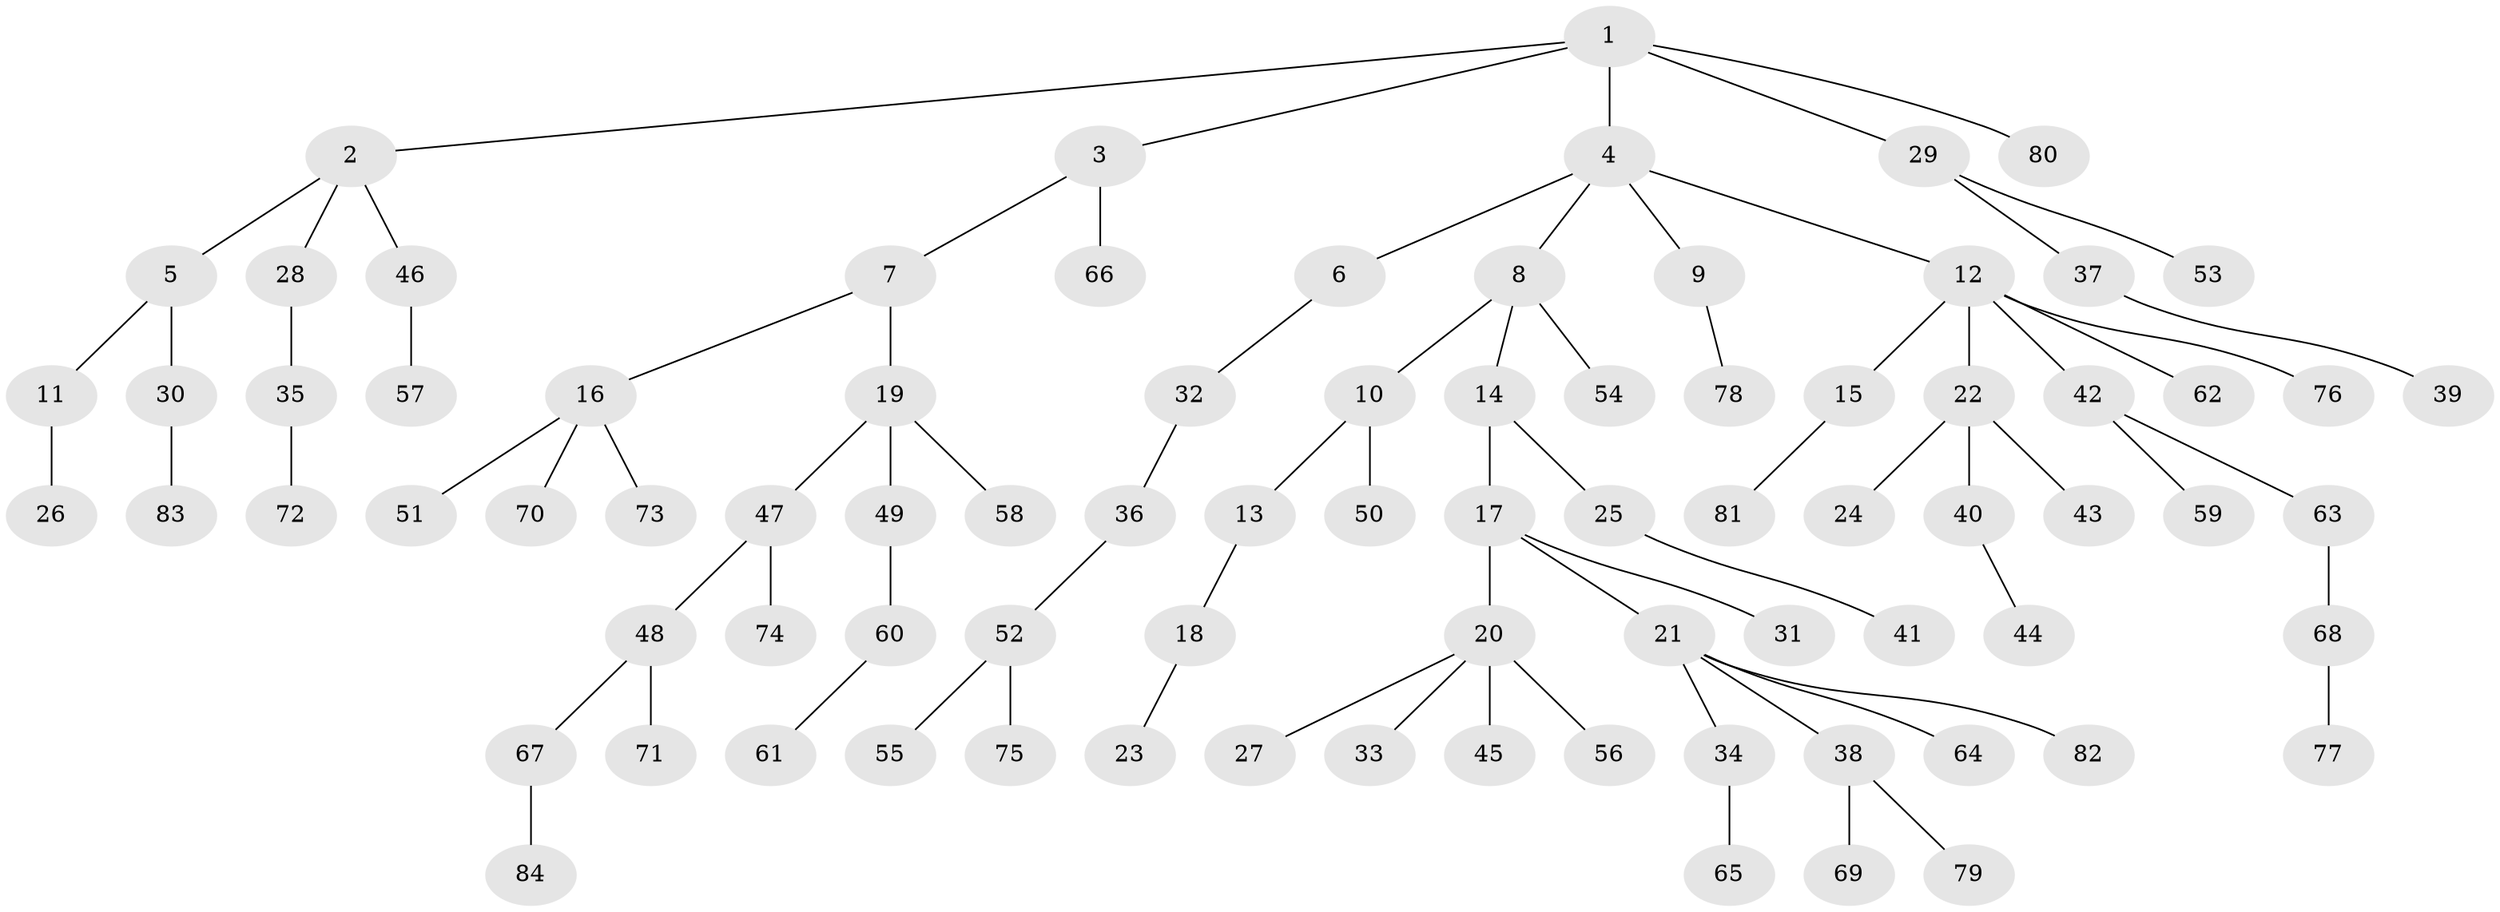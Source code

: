 // coarse degree distribution, {4: 0.07692307692307693, 3: 0.19230769230769232, 2: 0.3076923076923077, 1: 0.4230769230769231}
// Generated by graph-tools (version 1.1) at 2025/51/03/04/25 22:51:38]
// undirected, 84 vertices, 83 edges
graph export_dot {
  node [color=gray90,style=filled];
  1;
  2;
  3;
  4;
  5;
  6;
  7;
  8;
  9;
  10;
  11;
  12;
  13;
  14;
  15;
  16;
  17;
  18;
  19;
  20;
  21;
  22;
  23;
  24;
  25;
  26;
  27;
  28;
  29;
  30;
  31;
  32;
  33;
  34;
  35;
  36;
  37;
  38;
  39;
  40;
  41;
  42;
  43;
  44;
  45;
  46;
  47;
  48;
  49;
  50;
  51;
  52;
  53;
  54;
  55;
  56;
  57;
  58;
  59;
  60;
  61;
  62;
  63;
  64;
  65;
  66;
  67;
  68;
  69;
  70;
  71;
  72;
  73;
  74;
  75;
  76;
  77;
  78;
  79;
  80;
  81;
  82;
  83;
  84;
  1 -- 2;
  1 -- 3;
  1 -- 4;
  1 -- 29;
  1 -- 80;
  2 -- 5;
  2 -- 28;
  2 -- 46;
  3 -- 7;
  3 -- 66;
  4 -- 6;
  4 -- 8;
  4 -- 9;
  4 -- 12;
  5 -- 11;
  5 -- 30;
  6 -- 32;
  7 -- 16;
  7 -- 19;
  8 -- 10;
  8 -- 14;
  8 -- 54;
  9 -- 78;
  10 -- 13;
  10 -- 50;
  11 -- 26;
  12 -- 15;
  12 -- 22;
  12 -- 42;
  12 -- 62;
  12 -- 76;
  13 -- 18;
  14 -- 17;
  14 -- 25;
  15 -- 81;
  16 -- 51;
  16 -- 70;
  16 -- 73;
  17 -- 20;
  17 -- 21;
  17 -- 31;
  18 -- 23;
  19 -- 47;
  19 -- 49;
  19 -- 58;
  20 -- 27;
  20 -- 33;
  20 -- 45;
  20 -- 56;
  21 -- 34;
  21 -- 38;
  21 -- 64;
  21 -- 82;
  22 -- 24;
  22 -- 40;
  22 -- 43;
  25 -- 41;
  28 -- 35;
  29 -- 37;
  29 -- 53;
  30 -- 83;
  32 -- 36;
  34 -- 65;
  35 -- 72;
  36 -- 52;
  37 -- 39;
  38 -- 69;
  38 -- 79;
  40 -- 44;
  42 -- 59;
  42 -- 63;
  46 -- 57;
  47 -- 48;
  47 -- 74;
  48 -- 67;
  48 -- 71;
  49 -- 60;
  52 -- 55;
  52 -- 75;
  60 -- 61;
  63 -- 68;
  67 -- 84;
  68 -- 77;
}
